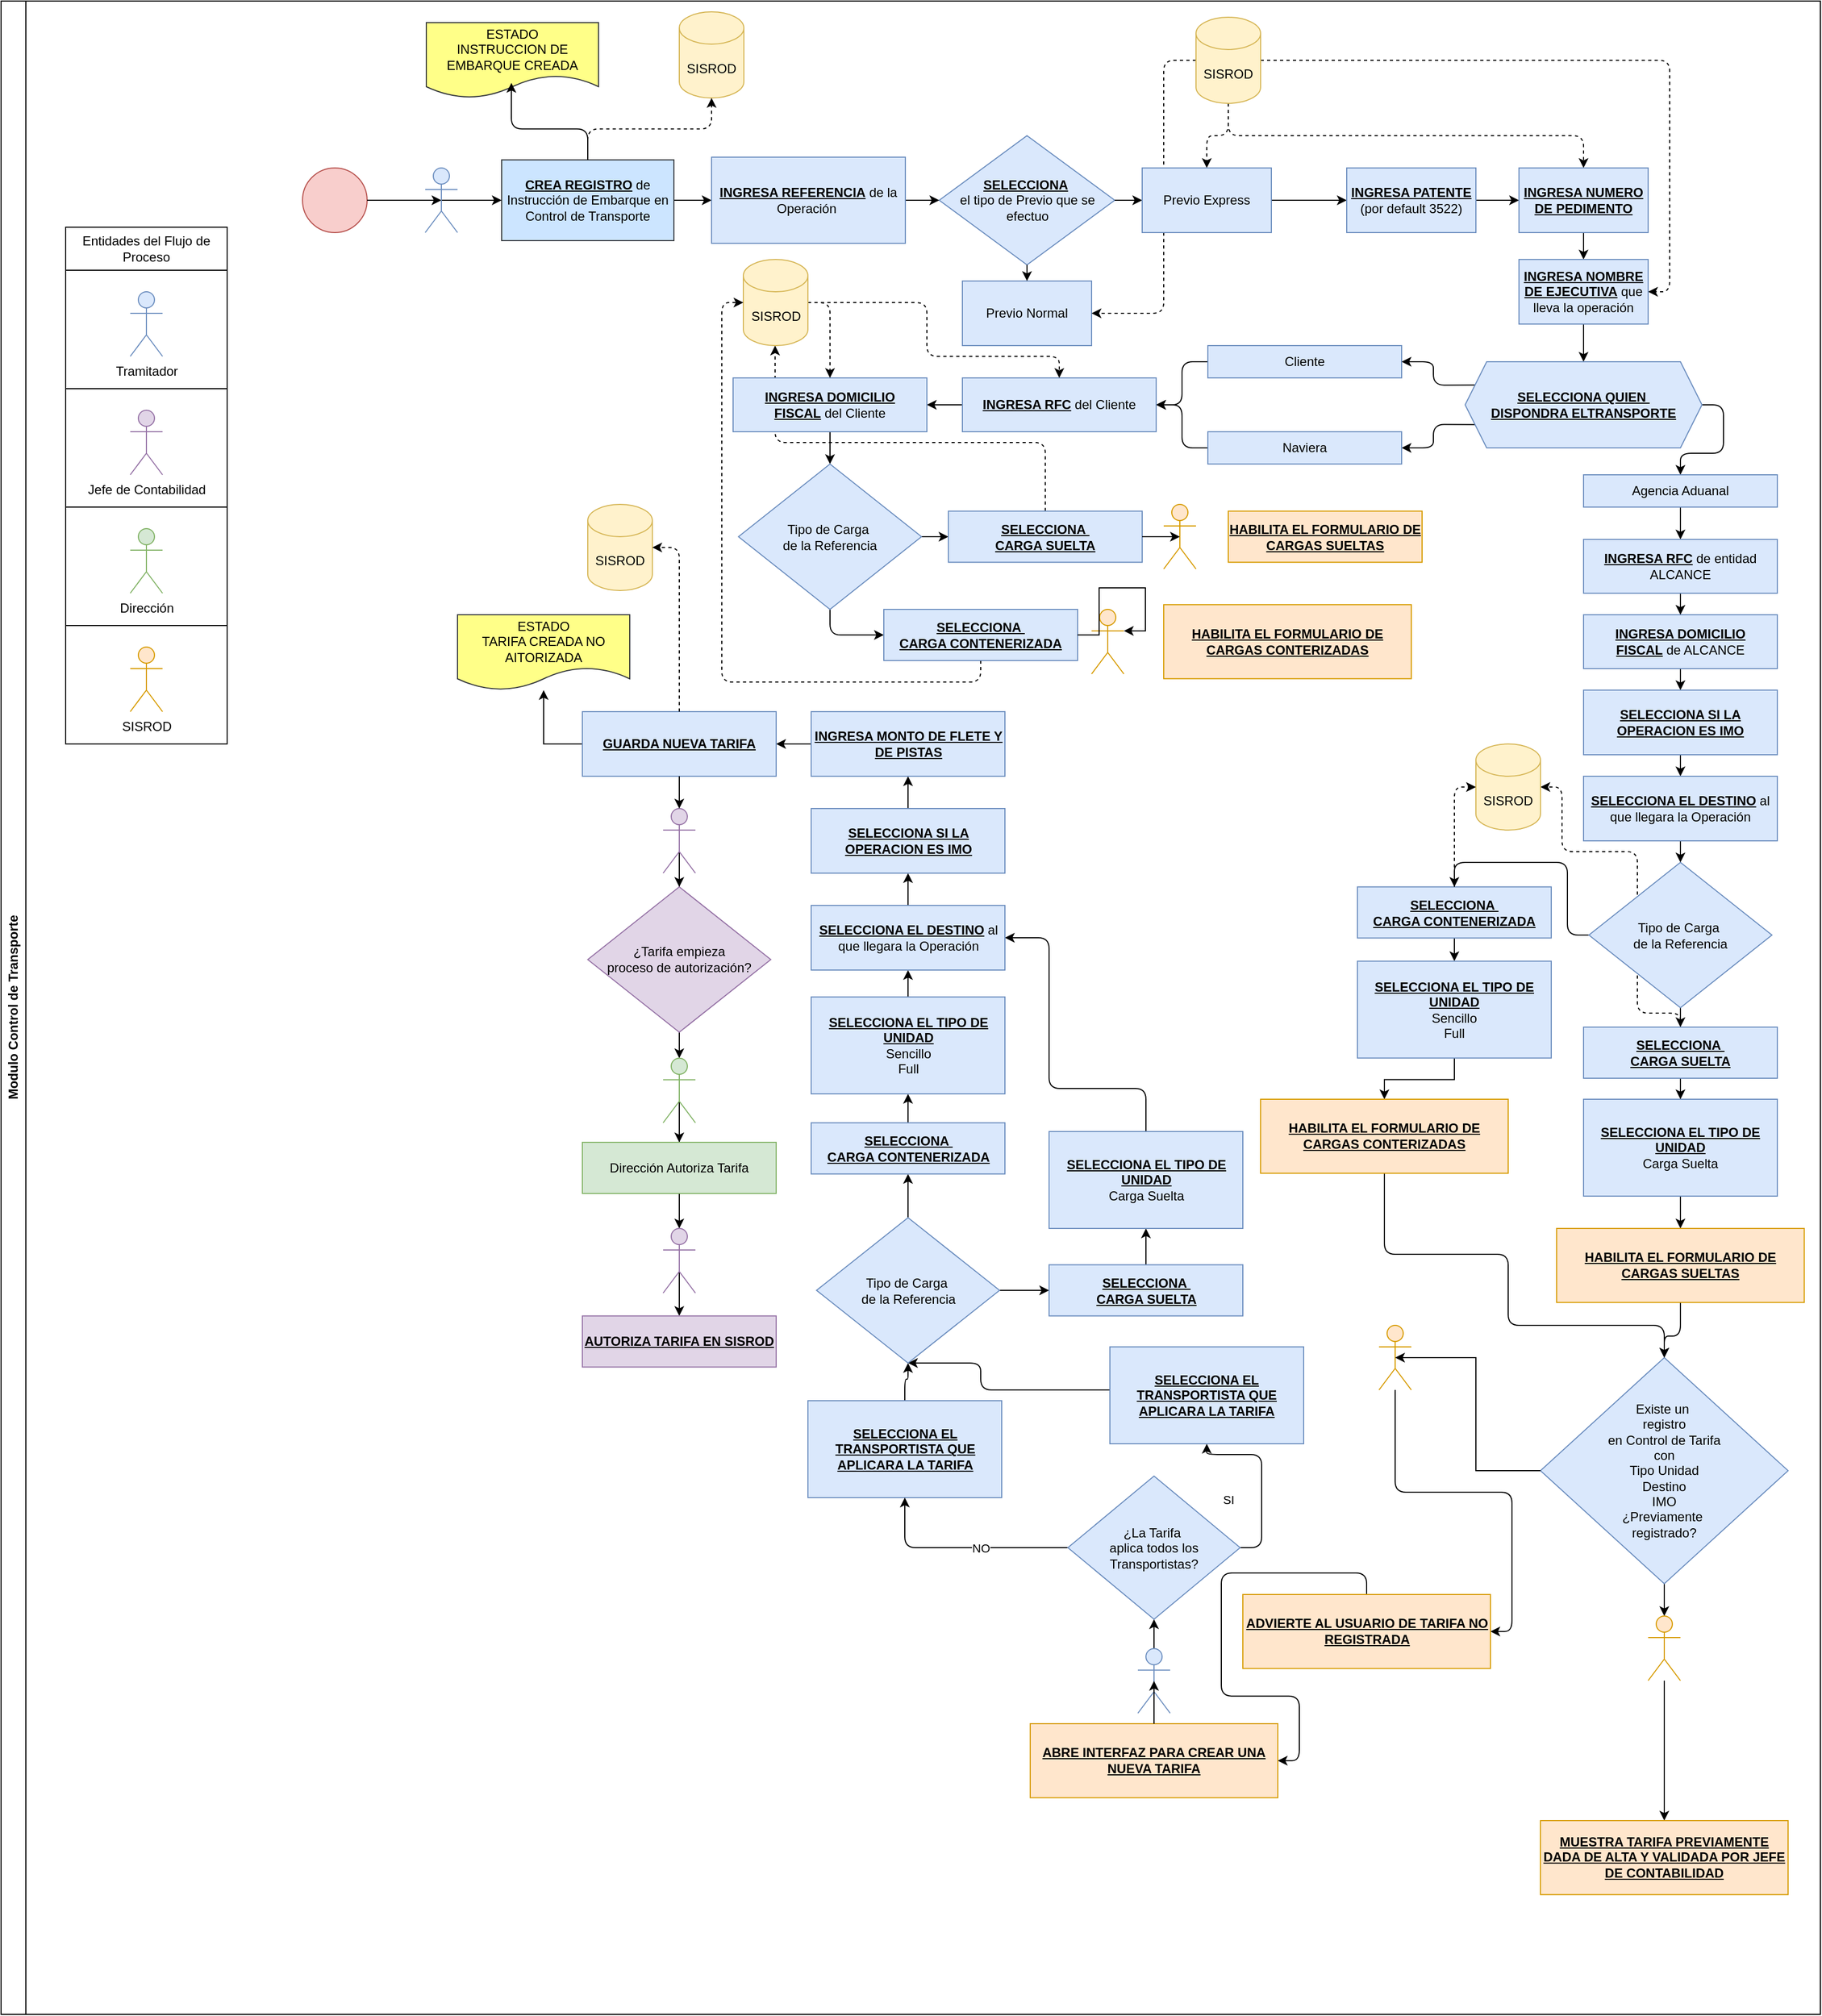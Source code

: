 <mxfile version="28.1.1">
  <diagram name="Página-1" id="HGQv8hsR2gkRIoIq1uWf">
    <mxGraphModel dx="413" dy="651" grid="1" gridSize="10" guides="1" tooltips="1" connect="1" arrows="1" fold="1" page="1" pageScale="1" pageWidth="827" pageHeight="1169" math="0" shadow="0">
      <root>
        <mxCell id="0" />
        <mxCell id="1" parent="0" />
        <mxCell id="XQCfGJK_gv0JmEeynuYQ-101" value="Modulo Control de Transporte" style="swimlane;horizontal=0;whiteSpace=wrap;html=1;" vertex="1" parent="1">
          <mxGeometry x="890" y="190" width="1690" height="1870" as="geometry">
            <mxRectangle x="10" y="50" width="40" height="190" as="alternateBounds" />
          </mxGeometry>
        </mxCell>
        <mxCell id="XQCfGJK_gv0JmEeynuYQ-239" style="edgeStyle=orthogonalEdgeStyle;rounded=1;orthogonalLoop=1;jettySize=auto;html=1;exitX=0.5;exitY=0;exitDx=0;exitDy=0;entryX=1;entryY=0.5;entryDx=0;entryDy=0;entryPerimeter=0;curved=0;dashed=1;" edge="1" parent="XQCfGJK_gv0JmEeynuYQ-101" source="XQCfGJK_gv0JmEeynuYQ-227" target="XQCfGJK_gv0JmEeynuYQ-208">
          <mxGeometry relative="1" as="geometry">
            <Array as="points">
              <mxPoint x="1560" y="940" />
              <mxPoint x="1520" y="940" />
              <mxPoint x="1520" y="790" />
              <mxPoint x="1450" y="790" />
              <mxPoint x="1450" y="730" />
            </Array>
          </mxGeometry>
        </mxCell>
        <mxCell id="XQCfGJK_gv0JmEeynuYQ-223" style="edgeStyle=orthogonalEdgeStyle;rounded=1;orthogonalLoop=1;jettySize=auto;html=1;exitX=0.5;exitY=0;exitDx=0;exitDy=0;curved=0;dashed=1;" edge="1" parent="XQCfGJK_gv0JmEeynuYQ-101" source="XQCfGJK_gv0JmEeynuYQ-217" target="XQCfGJK_gv0JmEeynuYQ-190">
          <mxGeometry relative="1" as="geometry">
            <Array as="points">
              <mxPoint x="970" y="410" />
              <mxPoint x="719" y="410" />
            </Array>
          </mxGeometry>
        </mxCell>
        <mxCell id="XQCfGJK_gv0JmEeynuYQ-102" value="" style="rounded=0;whiteSpace=wrap;html=1;" vertex="1" parent="XQCfGJK_gv0JmEeynuYQ-101">
          <mxGeometry x="60" y="470" width="150" height="110" as="geometry" />
        </mxCell>
        <mxCell id="XQCfGJK_gv0JmEeynuYQ-103" value="" style="rounded=0;whiteSpace=wrap;html=1;" vertex="1" parent="XQCfGJK_gv0JmEeynuYQ-101">
          <mxGeometry x="60" y="250" width="150" height="110" as="geometry" />
        </mxCell>
        <mxCell id="XQCfGJK_gv0JmEeynuYQ-104" value="Tramitador" style="shape=umlActor;verticalLabelPosition=bottom;verticalAlign=top;html=1;outlineConnect=0;fillColor=#dae8fc;strokeColor=#6c8ebf;" vertex="1" parent="XQCfGJK_gv0JmEeynuYQ-101">
          <mxGeometry x="120" y="270" width="30" height="60" as="geometry" />
        </mxCell>
        <mxCell id="XQCfGJK_gv0JmEeynuYQ-105" value="Entidades del Flujo de Proceso" style="rounded=0;whiteSpace=wrap;html=1;" vertex="1" parent="XQCfGJK_gv0JmEeynuYQ-101">
          <mxGeometry x="60" y="210" width="150" height="40" as="geometry" />
        </mxCell>
        <mxCell id="XQCfGJK_gv0JmEeynuYQ-145" style="edgeStyle=orthogonalEdgeStyle;rounded=1;orthogonalLoop=1;jettySize=auto;html=1;exitX=1;exitY=0.5;exitDx=0;exitDy=0;entryX=0;entryY=0.5;entryDx=0;entryDy=0;curved=0;" edge="1" parent="XQCfGJK_gv0JmEeynuYQ-101" source="XQCfGJK_gv0JmEeynuYQ-146" target="XQCfGJK_gv0JmEeynuYQ-161">
          <mxGeometry relative="1" as="geometry" />
        </mxCell>
        <mxCell id="XQCfGJK_gv0JmEeynuYQ-146" value="&lt;u&gt;&lt;b&gt;CREA REGISTRO&lt;/b&gt;&lt;/u&gt; de Instrucción de Embarque en Control de Transporte" style="rounded=0;whiteSpace=wrap;html=1;fillColor=#cce5ff;strokeColor=#36393d;" vertex="1" parent="XQCfGJK_gv0JmEeynuYQ-101">
          <mxGeometry x="465" y="147.5" width="160" height="75" as="geometry" />
        </mxCell>
        <mxCell id="XQCfGJK_gv0JmEeynuYQ-147" value="&lt;b style=&quot;text-decoration-line: underline;&quot;&gt;SELECCIONA&lt;/b&gt;&amp;nbsp;&lt;div&gt;el tipo de Previo que se efectuo&lt;/div&gt;" style="rhombus;whiteSpace=wrap;html=1;fillColor=#dae8fc;strokeColor=#6c8ebf;" vertex="1" parent="XQCfGJK_gv0JmEeynuYQ-101">
          <mxGeometry x="871.5" y="125" width="163" height="120" as="geometry" />
        </mxCell>
        <mxCell id="XQCfGJK_gv0JmEeynuYQ-148" style="edgeStyle=orthogonalEdgeStyle;rounded=0;orthogonalLoop=1;jettySize=auto;html=1;exitX=1;exitY=0.5;exitDx=0;exitDy=0;" edge="1" parent="XQCfGJK_gv0JmEeynuYQ-101" source="XQCfGJK_gv0JmEeynuYQ-172" target="XQCfGJK_gv0JmEeynuYQ-168">
          <mxGeometry relative="1" as="geometry" />
        </mxCell>
        <mxCell id="XQCfGJK_gv0JmEeynuYQ-149" style="edgeStyle=orthogonalEdgeStyle;rounded=1;orthogonalLoop=1;jettySize=auto;html=1;exitX=1;exitY=0.5;exitDx=0;exitDy=0;entryX=0;entryY=0.5;entryDx=0;entryDy=0;curved=0;" edge="1" parent="XQCfGJK_gv0JmEeynuYQ-101" source="XQCfGJK_gv0JmEeynuYQ-147" target="XQCfGJK_gv0JmEeynuYQ-172">
          <mxGeometry relative="1" as="geometry">
            <mxPoint x="914.5" y="82.5" as="targetPoint" />
          </mxGeometry>
        </mxCell>
        <mxCell id="XQCfGJK_gv0JmEeynuYQ-150" value="" style="rounded=0;whiteSpace=wrap;html=1;" vertex="1" parent="XQCfGJK_gv0JmEeynuYQ-101">
          <mxGeometry x="60" y="360" width="150" height="110" as="geometry" />
        </mxCell>
        <mxCell id="XQCfGJK_gv0JmEeynuYQ-151" value="Jefe de Contabilidad" style="shape=umlActor;verticalLabelPosition=bottom;verticalAlign=top;html=1;outlineConnect=0;fillColor=#e1d5e7;strokeColor=#9673a6;" vertex="1" parent="XQCfGJK_gv0JmEeynuYQ-101">
          <mxGeometry x="120" y="380" width="30" height="60" as="geometry" />
        </mxCell>
        <mxCell id="XQCfGJK_gv0JmEeynuYQ-152" value="Previo Normal" style="rounded=0;whiteSpace=wrap;html=1;fillColor=#dae8fc;strokeColor=#6c8ebf;" vertex="1" parent="XQCfGJK_gv0JmEeynuYQ-101">
          <mxGeometry x="893" y="260" width="120" height="60" as="geometry" />
        </mxCell>
        <mxCell id="XQCfGJK_gv0JmEeynuYQ-153" style="edgeStyle=orthogonalEdgeStyle;rounded=1;orthogonalLoop=1;jettySize=auto;html=1;exitX=0.5;exitY=1;exitDx=0;exitDy=0;entryX=0.5;entryY=0;entryDx=0;entryDy=0;curved=0;" edge="1" parent="XQCfGJK_gv0JmEeynuYQ-101" source="XQCfGJK_gv0JmEeynuYQ-147" target="XQCfGJK_gv0JmEeynuYQ-152">
          <mxGeometry relative="1" as="geometry">
            <mxPoint x="829.5" y="137.5" as="targetPoint" />
          </mxGeometry>
        </mxCell>
        <mxCell id="XQCfGJK_gv0JmEeynuYQ-154" value="SISROD" style="shape=cylinder3;whiteSpace=wrap;html=1;boundedLbl=1;backgroundOutline=1;size=15;fillColor=#fff2cc;strokeColor=#d6b656;" vertex="1" parent="XQCfGJK_gv0JmEeynuYQ-101">
          <mxGeometry x="630" y="10" width="60" height="80" as="geometry" />
        </mxCell>
        <mxCell id="XQCfGJK_gv0JmEeynuYQ-155" style="edgeStyle=orthogonalEdgeStyle;rounded=1;orthogonalLoop=1;jettySize=auto;html=1;exitX=0.5;exitY=0;exitDx=0;exitDy=0;entryX=0.5;entryY=1;entryDx=0;entryDy=0;entryPerimeter=0;dashed=1;curved=0;" edge="1" parent="XQCfGJK_gv0JmEeynuYQ-101" source="XQCfGJK_gv0JmEeynuYQ-146" target="XQCfGJK_gv0JmEeynuYQ-154">
          <mxGeometry relative="1" as="geometry" />
        </mxCell>
        <mxCell id="XQCfGJK_gv0JmEeynuYQ-156" value="ESTADO&lt;div&gt;INSTRUCCION DE EMBARQUE CREADA&lt;/div&gt;" style="shape=document;whiteSpace=wrap;html=1;boundedLbl=1;fillColor=#ffff88;strokeColor=#36393d;" vertex="1" parent="XQCfGJK_gv0JmEeynuYQ-101">
          <mxGeometry x="395" y="20" width="160" height="70" as="geometry" />
        </mxCell>
        <mxCell id="XQCfGJK_gv0JmEeynuYQ-157" style="edgeStyle=orthogonalEdgeStyle;rounded=1;orthogonalLoop=1;jettySize=auto;html=1;exitX=0.5;exitY=0;exitDx=0;exitDy=0;entryX=0.494;entryY=0.8;entryDx=0;entryDy=0;entryPerimeter=0;curved=0;" edge="1" parent="XQCfGJK_gv0JmEeynuYQ-101" source="XQCfGJK_gv0JmEeynuYQ-146" target="XQCfGJK_gv0JmEeynuYQ-156">
          <mxGeometry relative="1" as="geometry" />
        </mxCell>
        <mxCell id="XQCfGJK_gv0JmEeynuYQ-158" value="Dirección" style="shape=umlActor;verticalLabelPosition=bottom;verticalAlign=top;html=1;outlineConnect=0;fillColor=#d5e8d4;strokeColor=#82b366;" vertex="1" parent="XQCfGJK_gv0JmEeynuYQ-101">
          <mxGeometry x="120" y="490" width="30" height="60" as="geometry" />
        </mxCell>
        <mxCell id="XQCfGJK_gv0JmEeynuYQ-181" style="edgeStyle=orthogonalEdgeStyle;rounded=1;orthogonalLoop=1;jettySize=auto;html=1;exitX=0;exitY=0.5;exitDx=0;exitDy=0;entryX=1;entryY=0.5;entryDx=0;entryDy=0;curved=0;" edge="1" parent="XQCfGJK_gv0JmEeynuYQ-101" source="XQCfGJK_gv0JmEeynuYQ-159" target="XQCfGJK_gv0JmEeynuYQ-180">
          <mxGeometry relative="1" as="geometry" />
        </mxCell>
        <mxCell id="XQCfGJK_gv0JmEeynuYQ-159" value="Cliente" style="rounded=0;whiteSpace=wrap;html=1;fillColor=#dae8fc;strokeColor=#6c8ebf;" vertex="1" parent="XQCfGJK_gv0JmEeynuYQ-101">
          <mxGeometry x="1121" y="320" width="180" height="30" as="geometry" />
        </mxCell>
        <mxCell id="XQCfGJK_gv0JmEeynuYQ-160" style="edgeStyle=orthogonalEdgeStyle;rounded=0;orthogonalLoop=1;jettySize=auto;html=1;exitX=1;exitY=0.5;exitDx=0;exitDy=0;entryX=0;entryY=0.5;entryDx=0;entryDy=0;" edge="1" parent="XQCfGJK_gv0JmEeynuYQ-101" source="XQCfGJK_gv0JmEeynuYQ-161" target="XQCfGJK_gv0JmEeynuYQ-147">
          <mxGeometry relative="1" as="geometry" />
        </mxCell>
        <mxCell id="XQCfGJK_gv0JmEeynuYQ-161" value="&lt;b style=&quot;text-decoration-line: underline;&quot;&gt;INGRESA REFERENCIA&lt;/b&gt;&amp;nbsp;de la Operación&amp;nbsp;" style="rounded=0;whiteSpace=wrap;html=1;fillColor=#dae8fc;strokeColor=#6c8ebf;" vertex="1" parent="XQCfGJK_gv0JmEeynuYQ-101">
          <mxGeometry x="660" y="145" width="180" height="80" as="geometry" />
        </mxCell>
        <mxCell id="XQCfGJK_gv0JmEeynuYQ-162" style="edgeStyle=orthogonalEdgeStyle;rounded=1;orthogonalLoop=1;jettySize=auto;html=1;exitX=0.5;exitY=1;exitDx=0;exitDy=0;exitPerimeter=0;entryX=0.5;entryY=0;entryDx=0;entryDy=0;dashed=1;curved=0;" edge="1" parent="XQCfGJK_gv0JmEeynuYQ-101" source="XQCfGJK_gv0JmEeynuYQ-166" target="XQCfGJK_gv0JmEeynuYQ-172">
          <mxGeometry relative="1" as="geometry" />
        </mxCell>
        <mxCell id="XQCfGJK_gv0JmEeynuYQ-163" style="edgeStyle=orthogonalEdgeStyle;rounded=1;orthogonalLoop=1;jettySize=auto;html=1;exitX=0;exitY=0.5;exitDx=0;exitDy=0;exitPerimeter=0;entryX=1;entryY=0.5;entryDx=0;entryDy=0;dashed=1;curved=0;" edge="1" parent="XQCfGJK_gv0JmEeynuYQ-101" source="XQCfGJK_gv0JmEeynuYQ-166" target="XQCfGJK_gv0JmEeynuYQ-152">
          <mxGeometry relative="1" as="geometry">
            <Array as="points">
              <mxPoint x="1080" y="55" />
              <mxPoint x="1080" y="290" />
            </Array>
          </mxGeometry>
        </mxCell>
        <mxCell id="XQCfGJK_gv0JmEeynuYQ-164" style="edgeStyle=orthogonalEdgeStyle;rounded=1;orthogonalLoop=1;jettySize=auto;html=1;exitX=0.5;exitY=1;exitDx=0;exitDy=0;exitPerimeter=0;curved=0;dashed=1;" edge="1" parent="XQCfGJK_gv0JmEeynuYQ-101" source="XQCfGJK_gv0JmEeynuYQ-166" target="XQCfGJK_gv0JmEeynuYQ-170">
          <mxGeometry relative="1" as="geometry" />
        </mxCell>
        <mxCell id="XQCfGJK_gv0JmEeynuYQ-165" style="edgeStyle=orthogonalEdgeStyle;rounded=1;orthogonalLoop=1;jettySize=auto;html=1;exitX=1;exitY=0.5;exitDx=0;exitDy=0;exitPerimeter=0;entryX=1;entryY=0.5;entryDx=0;entryDy=0;curved=0;dashed=1;" edge="1" parent="XQCfGJK_gv0JmEeynuYQ-101" source="XQCfGJK_gv0JmEeynuYQ-166" target="XQCfGJK_gv0JmEeynuYQ-171">
          <mxGeometry relative="1" as="geometry" />
        </mxCell>
        <mxCell id="XQCfGJK_gv0JmEeynuYQ-166" value="SISROD" style="shape=cylinder3;whiteSpace=wrap;html=1;boundedLbl=1;backgroundOutline=1;size=15;fillColor=#fff2cc;strokeColor=#d6b656;" vertex="1" parent="XQCfGJK_gv0JmEeynuYQ-101">
          <mxGeometry x="1110" y="15" width="60" height="80" as="geometry" />
        </mxCell>
        <mxCell id="XQCfGJK_gv0JmEeynuYQ-167" style="edgeStyle=orthogonalEdgeStyle;rounded=0;orthogonalLoop=1;jettySize=auto;html=1;exitX=1;exitY=0.5;exitDx=0;exitDy=0;entryX=0;entryY=0.5;entryDx=0;entryDy=0;" edge="1" parent="XQCfGJK_gv0JmEeynuYQ-101" source="XQCfGJK_gv0JmEeynuYQ-168" target="XQCfGJK_gv0JmEeynuYQ-170">
          <mxGeometry relative="1" as="geometry">
            <mxPoint x="1430" y="185.333" as="targetPoint" />
          </mxGeometry>
        </mxCell>
        <mxCell id="XQCfGJK_gv0JmEeynuYQ-168" value="&lt;b&gt;&lt;u&gt;INGRESA PATENTE&lt;/u&gt;&lt;/b&gt;&lt;br&gt;(por default 3522)" style="rounded=0;whiteSpace=wrap;html=1;fillColor=#dae8fc;strokeColor=#6c8ebf;" vertex="1" parent="XQCfGJK_gv0JmEeynuYQ-101">
          <mxGeometry x="1250" y="155" width="120" height="60" as="geometry" />
        </mxCell>
        <mxCell id="XQCfGJK_gv0JmEeynuYQ-169" style="edgeStyle=orthogonalEdgeStyle;rounded=0;orthogonalLoop=1;jettySize=auto;html=1;exitX=0.5;exitY=1;exitDx=0;exitDy=0;entryX=0.5;entryY=0;entryDx=0;entryDy=0;" edge="1" parent="XQCfGJK_gv0JmEeynuYQ-101" source="XQCfGJK_gv0JmEeynuYQ-170" target="XQCfGJK_gv0JmEeynuYQ-171">
          <mxGeometry relative="1" as="geometry" />
        </mxCell>
        <mxCell id="XQCfGJK_gv0JmEeynuYQ-170" value="&lt;u&gt;&lt;b&gt;INGRESA NUMERO DE PEDIMENTO&lt;/b&gt;&lt;/u&gt;" style="rounded=0;whiteSpace=wrap;html=1;fillColor=#dae8fc;strokeColor=#6c8ebf;" vertex="1" parent="XQCfGJK_gv0JmEeynuYQ-101">
          <mxGeometry x="1410" y="155" width="120" height="60" as="geometry" />
        </mxCell>
        <mxCell id="XQCfGJK_gv0JmEeynuYQ-193" style="edgeStyle=orthogonalEdgeStyle;rounded=0;orthogonalLoop=1;jettySize=auto;html=1;exitX=0.5;exitY=1;exitDx=0;exitDy=0;" edge="1" parent="XQCfGJK_gv0JmEeynuYQ-101" source="XQCfGJK_gv0JmEeynuYQ-171" target="XQCfGJK_gv0JmEeynuYQ-173">
          <mxGeometry relative="1" as="geometry" />
        </mxCell>
        <mxCell id="XQCfGJK_gv0JmEeynuYQ-171" value="&lt;u&gt;&lt;b&gt;INGRESA NOMBRE DE EJECUTIVA&lt;/b&gt;&lt;/u&gt;&amp;nbsp;que lleva la operación" style="rounded=0;whiteSpace=wrap;html=1;fillColor=#dae8fc;strokeColor=#6c8ebf;" vertex="1" parent="XQCfGJK_gv0JmEeynuYQ-101">
          <mxGeometry x="1410" y="240" width="120" height="60" as="geometry" />
        </mxCell>
        <mxCell id="XQCfGJK_gv0JmEeynuYQ-172" value="Previo Express" style="rounded=0;whiteSpace=wrap;html=1;fillColor=#dae8fc;strokeColor=#6c8ebf;" vertex="1" parent="XQCfGJK_gv0JmEeynuYQ-101">
          <mxGeometry x="1060" y="155" width="120" height="60" as="geometry" />
        </mxCell>
        <mxCell id="XQCfGJK_gv0JmEeynuYQ-176" style="edgeStyle=orthogonalEdgeStyle;rounded=1;orthogonalLoop=1;jettySize=auto;html=1;exitX=0;exitY=0.25;exitDx=0;exitDy=0;curved=0;" edge="1" parent="XQCfGJK_gv0JmEeynuYQ-101" source="XQCfGJK_gv0JmEeynuYQ-173" target="XQCfGJK_gv0JmEeynuYQ-159">
          <mxGeometry relative="1" as="geometry" />
        </mxCell>
        <mxCell id="XQCfGJK_gv0JmEeynuYQ-177" style="edgeStyle=orthogonalEdgeStyle;rounded=1;orthogonalLoop=1;jettySize=auto;html=1;exitX=0;exitY=0.75;exitDx=0;exitDy=0;entryX=1;entryY=0.5;entryDx=0;entryDy=0;curved=0;" edge="1" parent="XQCfGJK_gv0JmEeynuYQ-101" source="XQCfGJK_gv0JmEeynuYQ-173" target="XQCfGJK_gv0JmEeynuYQ-174">
          <mxGeometry relative="1" as="geometry" />
        </mxCell>
        <mxCell id="XQCfGJK_gv0JmEeynuYQ-178" style="edgeStyle=orthogonalEdgeStyle;rounded=1;orthogonalLoop=1;jettySize=auto;html=1;exitX=1;exitY=0.5;exitDx=0;exitDy=0;entryX=0.5;entryY=0;entryDx=0;entryDy=0;curved=0;" edge="1" parent="XQCfGJK_gv0JmEeynuYQ-101" source="XQCfGJK_gv0JmEeynuYQ-173" target="XQCfGJK_gv0JmEeynuYQ-175">
          <mxGeometry relative="1" as="geometry">
            <Array as="points">
              <mxPoint x="1600" y="375" />
              <mxPoint x="1600" y="420" />
              <mxPoint x="1560" y="420" />
            </Array>
          </mxGeometry>
        </mxCell>
        <mxCell id="XQCfGJK_gv0JmEeynuYQ-173" value="&lt;u&gt;&lt;b&gt;SELECCIONA QUIEN&amp;nbsp;&lt;/b&gt;&lt;/u&gt;&lt;div&gt;&lt;u&gt;&lt;b&gt;DISPONDRA ELTRANSPORTE&lt;/b&gt;&lt;/u&gt;&lt;/div&gt;" style="shape=hexagon;perimeter=hexagonPerimeter2;whiteSpace=wrap;html=1;fixedSize=1;rounded=0;strokeColor=#6c8ebf;align=center;verticalAlign=middle;fontFamily=Helvetica;fontSize=12;fontColor=default;fillColor=#dae8fc;" vertex="1" parent="XQCfGJK_gv0JmEeynuYQ-101">
          <mxGeometry x="1360" y="335" width="220" height="80" as="geometry" />
        </mxCell>
        <mxCell id="XQCfGJK_gv0JmEeynuYQ-182" style="edgeStyle=orthogonalEdgeStyle;rounded=1;orthogonalLoop=1;jettySize=auto;html=1;entryX=1;entryY=0.5;entryDx=0;entryDy=0;curved=0;exitX=0;exitY=0.5;exitDx=0;exitDy=0;" edge="1" parent="XQCfGJK_gv0JmEeynuYQ-101" source="XQCfGJK_gv0JmEeynuYQ-174" target="XQCfGJK_gv0JmEeynuYQ-180">
          <mxGeometry relative="1" as="geometry">
            <mxPoint x="1120" y="410" as="sourcePoint" />
          </mxGeometry>
        </mxCell>
        <mxCell id="XQCfGJK_gv0JmEeynuYQ-174" value="Naviera" style="rounded=0;whiteSpace=wrap;html=1;fillColor=#dae8fc;strokeColor=#6c8ebf;" vertex="1" parent="XQCfGJK_gv0JmEeynuYQ-101">
          <mxGeometry x="1121" y="400" width="180" height="30" as="geometry" />
        </mxCell>
        <mxCell id="XQCfGJK_gv0JmEeynuYQ-197" style="edgeStyle=orthogonalEdgeStyle;rounded=0;orthogonalLoop=1;jettySize=auto;html=1;exitX=0.5;exitY=1;exitDx=0;exitDy=0;entryX=0.5;entryY=0;entryDx=0;entryDy=0;" edge="1" parent="XQCfGJK_gv0JmEeynuYQ-101" source="XQCfGJK_gv0JmEeynuYQ-175" target="XQCfGJK_gv0JmEeynuYQ-196">
          <mxGeometry relative="1" as="geometry" />
        </mxCell>
        <mxCell id="XQCfGJK_gv0JmEeynuYQ-175" value="Agencia Aduanal" style="rounded=0;whiteSpace=wrap;html=1;fillColor=#dae8fc;strokeColor=#6c8ebf;" vertex="1" parent="XQCfGJK_gv0JmEeynuYQ-101">
          <mxGeometry x="1470" y="440" width="180" height="30" as="geometry" />
        </mxCell>
        <mxCell id="XQCfGJK_gv0JmEeynuYQ-189" style="edgeStyle=orthogonalEdgeStyle;rounded=0;orthogonalLoop=1;jettySize=auto;html=1;exitX=0;exitY=0.5;exitDx=0;exitDy=0;entryX=1;entryY=0.5;entryDx=0;entryDy=0;" edge="1" parent="XQCfGJK_gv0JmEeynuYQ-101" source="XQCfGJK_gv0JmEeynuYQ-180" target="XQCfGJK_gv0JmEeynuYQ-188">
          <mxGeometry relative="1" as="geometry" />
        </mxCell>
        <mxCell id="XQCfGJK_gv0JmEeynuYQ-180" value="&lt;u&gt;&lt;b&gt;INGRESA RFC&lt;/b&gt;&lt;/u&gt; del Cliente" style="rounded=0;whiteSpace=wrap;html=1;fillColor=#dae8fc;strokeColor=#6c8ebf;" vertex="1" parent="XQCfGJK_gv0JmEeynuYQ-101">
          <mxGeometry x="893" y="350" width="180" height="50" as="geometry" />
        </mxCell>
        <mxCell id="XQCfGJK_gv0JmEeynuYQ-183" value="" style="ellipse;whiteSpace=wrap;html=1;aspect=fixed;fillColor=#f8cecc;strokeColor=#b85450;" vertex="1" parent="XQCfGJK_gv0JmEeynuYQ-101">
          <mxGeometry x="280" y="155" width="60" height="60" as="geometry" />
        </mxCell>
        <mxCell id="XQCfGJK_gv0JmEeynuYQ-187" style="edgeStyle=orthogonalEdgeStyle;rounded=0;orthogonalLoop=1;jettySize=auto;html=1;exitX=0.5;exitY=0.5;exitDx=0;exitDy=0;exitPerimeter=0;entryX=0;entryY=0.5;entryDx=0;entryDy=0;" edge="1" parent="XQCfGJK_gv0JmEeynuYQ-101" source="XQCfGJK_gv0JmEeynuYQ-185" target="XQCfGJK_gv0JmEeynuYQ-146">
          <mxGeometry relative="1" as="geometry" />
        </mxCell>
        <mxCell id="XQCfGJK_gv0JmEeynuYQ-185" value="" style="shape=umlActor;verticalLabelPosition=bottom;verticalAlign=top;html=1;outlineConnect=0;fillColor=#dae8fc;strokeColor=#6c8ebf;" vertex="1" parent="XQCfGJK_gv0JmEeynuYQ-101">
          <mxGeometry x="394" y="155" width="30" height="60" as="geometry" />
        </mxCell>
        <mxCell id="XQCfGJK_gv0JmEeynuYQ-186" style="edgeStyle=orthogonalEdgeStyle;rounded=0;orthogonalLoop=1;jettySize=auto;html=1;exitX=1;exitY=0.5;exitDx=0;exitDy=0;entryX=0.5;entryY=0.5;entryDx=0;entryDy=0;entryPerimeter=0;" edge="1" parent="XQCfGJK_gv0JmEeynuYQ-101" source="XQCfGJK_gv0JmEeynuYQ-183" target="XQCfGJK_gv0JmEeynuYQ-185">
          <mxGeometry relative="1" as="geometry" />
        </mxCell>
        <mxCell id="XQCfGJK_gv0JmEeynuYQ-215" style="edgeStyle=orthogonalEdgeStyle;rounded=0;orthogonalLoop=1;jettySize=auto;html=1;exitX=0.5;exitY=1;exitDx=0;exitDy=0;entryX=0.5;entryY=0;entryDx=0;entryDy=0;" edge="1" parent="XQCfGJK_gv0JmEeynuYQ-101" source="XQCfGJK_gv0JmEeynuYQ-188" target="XQCfGJK_gv0JmEeynuYQ-214">
          <mxGeometry relative="1" as="geometry" />
        </mxCell>
        <mxCell id="XQCfGJK_gv0JmEeynuYQ-188" value="&lt;u&gt;&lt;b&gt;INGRESA DOMICILIO FISCAL&lt;/b&gt;&lt;/u&gt;&amp;nbsp;del Cliente" style="rounded=0;whiteSpace=wrap;html=1;fillColor=#dae8fc;strokeColor=#6c8ebf;" vertex="1" parent="XQCfGJK_gv0JmEeynuYQ-101">
          <mxGeometry x="680" y="350" width="180" height="50" as="geometry" />
        </mxCell>
        <mxCell id="XQCfGJK_gv0JmEeynuYQ-191" style="edgeStyle=orthogonalEdgeStyle;rounded=1;orthogonalLoop=1;jettySize=auto;html=1;exitX=1;exitY=0.5;exitDx=0;exitDy=0;exitPerimeter=0;curved=0;dashed=1;" edge="1" parent="XQCfGJK_gv0JmEeynuYQ-101" source="XQCfGJK_gv0JmEeynuYQ-190" target="XQCfGJK_gv0JmEeynuYQ-188">
          <mxGeometry relative="1" as="geometry" />
        </mxCell>
        <mxCell id="XQCfGJK_gv0JmEeynuYQ-192" style="edgeStyle=orthogonalEdgeStyle;rounded=1;orthogonalLoop=1;jettySize=auto;html=1;exitX=1;exitY=0.5;exitDx=0;exitDy=0;exitPerimeter=0;entryX=0.5;entryY=0;entryDx=0;entryDy=0;curved=0;dashed=1;" edge="1" parent="XQCfGJK_gv0JmEeynuYQ-101" source="XQCfGJK_gv0JmEeynuYQ-190" target="XQCfGJK_gv0JmEeynuYQ-180">
          <mxGeometry relative="1" as="geometry">
            <Array as="points">
              <mxPoint x="860" y="280" />
              <mxPoint x="860" y="330" />
              <mxPoint x="983" y="330" />
            </Array>
          </mxGeometry>
        </mxCell>
        <mxCell id="XQCfGJK_gv0JmEeynuYQ-190" value="SISROD" style="shape=cylinder3;whiteSpace=wrap;html=1;boundedLbl=1;backgroundOutline=1;size=15;fillColor=#fff2cc;strokeColor=#d6b656;" vertex="1" parent="XQCfGJK_gv0JmEeynuYQ-101">
          <mxGeometry x="689.5" y="240" width="60" height="80" as="geometry" />
        </mxCell>
        <mxCell id="XQCfGJK_gv0JmEeynuYQ-194" value="" style="rounded=0;whiteSpace=wrap;html=1;" vertex="1" parent="XQCfGJK_gv0JmEeynuYQ-101">
          <mxGeometry x="60" y="580" width="150" height="110" as="geometry" />
        </mxCell>
        <mxCell id="XQCfGJK_gv0JmEeynuYQ-195" value="SISROD" style="shape=umlActor;verticalLabelPosition=bottom;verticalAlign=top;html=1;outlineConnect=0;fillColor=#ffe6cc;strokeColor=#d79b00;" vertex="1" parent="XQCfGJK_gv0JmEeynuYQ-101">
          <mxGeometry x="120" y="600" width="30" height="60" as="geometry" />
        </mxCell>
        <mxCell id="XQCfGJK_gv0JmEeynuYQ-199" style="edgeStyle=orthogonalEdgeStyle;rounded=0;orthogonalLoop=1;jettySize=auto;html=1;exitX=0.5;exitY=1;exitDx=0;exitDy=0;" edge="1" parent="XQCfGJK_gv0JmEeynuYQ-101" source="XQCfGJK_gv0JmEeynuYQ-196" target="XQCfGJK_gv0JmEeynuYQ-198">
          <mxGeometry relative="1" as="geometry" />
        </mxCell>
        <mxCell id="XQCfGJK_gv0JmEeynuYQ-196" value="&lt;u&gt;&lt;b&gt;INGRESA RFC&lt;/b&gt;&lt;/u&gt; de entidad ALCANCE" style="rounded=0;whiteSpace=wrap;html=1;fillColor=#dae8fc;strokeColor=#6c8ebf;" vertex="1" parent="XQCfGJK_gv0JmEeynuYQ-101">
          <mxGeometry x="1470" y="500" width="180" height="50" as="geometry" />
        </mxCell>
        <mxCell id="XQCfGJK_gv0JmEeynuYQ-234" style="edgeStyle=orthogonalEdgeStyle;rounded=0;orthogonalLoop=1;jettySize=auto;html=1;exitX=0.5;exitY=1;exitDx=0;exitDy=0;entryX=0.5;entryY=0;entryDx=0;entryDy=0;" edge="1" parent="XQCfGJK_gv0JmEeynuYQ-101" source="XQCfGJK_gv0JmEeynuYQ-198" target="XQCfGJK_gv0JmEeynuYQ-202">
          <mxGeometry relative="1" as="geometry" />
        </mxCell>
        <mxCell id="XQCfGJK_gv0JmEeynuYQ-198" value="&lt;u&gt;&lt;b&gt;INGRESA DOMICILIO FISCAL&lt;/b&gt;&lt;/u&gt;&amp;nbsp;de ALCANCE" style="rounded=0;whiteSpace=wrap;html=1;fillColor=#dae8fc;strokeColor=#6c8ebf;" vertex="1" parent="XQCfGJK_gv0JmEeynuYQ-101">
          <mxGeometry x="1470" y="570" width="180" height="50" as="geometry" />
        </mxCell>
        <mxCell id="XQCfGJK_gv0JmEeynuYQ-297" style="edgeStyle=orthogonalEdgeStyle;rounded=0;orthogonalLoop=1;jettySize=auto;html=1;exitX=0.5;exitY=1;exitDx=0;exitDy=0;entryX=0.5;entryY=0;entryDx=0;entryDy=0;" edge="1" parent="XQCfGJK_gv0JmEeynuYQ-101" source="XQCfGJK_gv0JmEeynuYQ-200" target="XQCfGJK_gv0JmEeynuYQ-296">
          <mxGeometry relative="1" as="geometry" />
        </mxCell>
        <mxCell id="XQCfGJK_gv0JmEeynuYQ-200" value="&lt;u&gt;&lt;b&gt;SELECCIONA EL TIPO DE UNIDAD&lt;/b&gt;&lt;/u&gt;&lt;div&gt;&lt;span style=&quot;background-color: transparent; color: light-dark(rgb(0, 0, 0), rgb(255, 255, 255));&quot;&gt;Carga Suelta&lt;/span&gt;&lt;/div&gt;" style="rounded=0;whiteSpace=wrap;html=1;fillColor=#dae8fc;strokeColor=#6c8ebf;align=center;" vertex="1" parent="XQCfGJK_gv0JmEeynuYQ-101">
          <mxGeometry x="1470" y="1020" width="180" height="90" as="geometry" />
        </mxCell>
        <mxCell id="XQCfGJK_gv0JmEeynuYQ-236" style="edgeStyle=orthogonalEdgeStyle;rounded=0;orthogonalLoop=1;jettySize=auto;html=1;exitX=0.5;exitY=1;exitDx=0;exitDy=0;entryX=0.5;entryY=0;entryDx=0;entryDy=0;" edge="1" parent="XQCfGJK_gv0JmEeynuYQ-101" source="XQCfGJK_gv0JmEeynuYQ-202" target="XQCfGJK_gv0JmEeynuYQ-235">
          <mxGeometry relative="1" as="geometry" />
        </mxCell>
        <mxCell id="XQCfGJK_gv0JmEeynuYQ-202" value="&lt;u&gt;&lt;b&gt;SELECCIONA SI LA OPERACION ES IMO&lt;/b&gt;&lt;/u&gt;" style="rounded=0;whiteSpace=wrap;html=1;fillColor=#dae8fc;strokeColor=#6c8ebf;" vertex="1" parent="XQCfGJK_gv0JmEeynuYQ-101">
          <mxGeometry x="1470" y="640" width="180" height="60" as="geometry" />
        </mxCell>
        <mxCell id="XQCfGJK_gv0JmEeynuYQ-298" style="edgeStyle=orthogonalEdgeStyle;rounded=0;orthogonalLoop=1;jettySize=auto;html=1;exitX=0.5;exitY=1;exitDx=0;exitDy=0;entryX=0.5;entryY=0;entryDx=0;entryDy=0;entryPerimeter=0;" edge="1" parent="XQCfGJK_gv0JmEeynuYQ-101" source="XQCfGJK_gv0JmEeynuYQ-206" target="XQCfGJK_gv0JmEeynuYQ-246">
          <mxGeometry relative="1" as="geometry">
            <mxPoint x="1545.474" y="1480" as="targetPoint" />
          </mxGeometry>
        </mxCell>
        <mxCell id="XQCfGJK_gv0JmEeynuYQ-206" value="Existe un&amp;nbsp;&lt;div&gt;registro&lt;div&gt;en Control de Tarifa&lt;/div&gt;&lt;div&gt;con&lt;br&gt;Tipo Unidad&lt;br&gt;Destino&lt;br&gt;IMO&lt;/div&gt;&lt;/div&gt;&lt;div&gt;¿Previamente&amp;nbsp;&lt;/div&gt;&lt;div&gt;registrado?&lt;/div&gt;" style="rhombus;whiteSpace=wrap;html=1;rounded=0;strokeColor=#6c8ebf;align=center;verticalAlign=middle;fontFamily=Helvetica;fontSize=12;fontColor=default;fillColor=#dae8fc;" vertex="1" parent="XQCfGJK_gv0JmEeynuYQ-101">
          <mxGeometry x="1430" y="1260" width="230" height="210" as="geometry" />
        </mxCell>
        <mxCell id="XQCfGJK_gv0JmEeynuYQ-208" value="SISROD" style="shape=cylinder3;whiteSpace=wrap;html=1;boundedLbl=1;backgroundOutline=1;size=15;fillColor=#fff2cc;strokeColor=#d6b656;" vertex="1" parent="XQCfGJK_gv0JmEeynuYQ-101">
          <mxGeometry x="1370" y="690" width="60" height="80" as="geometry" />
        </mxCell>
        <mxCell id="XQCfGJK_gv0JmEeynuYQ-218" style="edgeStyle=orthogonalEdgeStyle;rounded=1;orthogonalLoop=1;jettySize=auto;html=1;exitX=1;exitY=0.5;exitDx=0;exitDy=0;entryX=0;entryY=0.5;entryDx=0;entryDy=0;curved=0;" edge="1" parent="XQCfGJK_gv0JmEeynuYQ-101" source="XQCfGJK_gv0JmEeynuYQ-214" target="XQCfGJK_gv0JmEeynuYQ-217">
          <mxGeometry relative="1" as="geometry" />
        </mxCell>
        <mxCell id="XQCfGJK_gv0JmEeynuYQ-222" style="edgeStyle=orthogonalEdgeStyle;rounded=1;orthogonalLoop=1;jettySize=auto;html=1;exitX=0.5;exitY=1;exitDx=0;exitDy=0;entryX=0;entryY=0.5;entryDx=0;entryDy=0;curved=0;" edge="1" parent="XQCfGJK_gv0JmEeynuYQ-101" source="XQCfGJK_gv0JmEeynuYQ-214" target="XQCfGJK_gv0JmEeynuYQ-219">
          <mxGeometry relative="1" as="geometry" />
        </mxCell>
        <mxCell id="XQCfGJK_gv0JmEeynuYQ-214" value="Tipo de Carga&amp;nbsp;&lt;div&gt;de la Referencia&lt;/div&gt;" style="rhombus;whiteSpace=wrap;html=1;rounded=0;strokeColor=#6c8ebf;align=center;verticalAlign=middle;fontFamily=Helvetica;fontSize=12;fontColor=default;fillColor=#dae8fc;" vertex="1" parent="XQCfGJK_gv0JmEeynuYQ-101">
          <mxGeometry x="685" y="430" width="170" height="135" as="geometry" />
        </mxCell>
        <mxCell id="XQCfGJK_gv0JmEeynuYQ-216" style="edgeStyle=orthogonalEdgeStyle;rounded=1;orthogonalLoop=1;jettySize=auto;html=1;exitX=0.5;exitY=1;exitDx=0;exitDy=0;entryX=0;entryY=0.5;entryDx=0;entryDy=0;entryPerimeter=0;curved=0;dashed=1;" edge="1" parent="XQCfGJK_gv0JmEeynuYQ-101" source="XQCfGJK_gv0JmEeynuYQ-219" target="XQCfGJK_gv0JmEeynuYQ-190">
          <mxGeometry relative="1" as="geometry" />
        </mxCell>
        <mxCell id="XQCfGJK_gv0JmEeynuYQ-217" value="&lt;u&gt;&lt;b&gt;SELECCIONA&amp;nbsp;&lt;/b&gt;&lt;/u&gt;&lt;div&gt;&lt;u&gt;&lt;b&gt;CARGA SUELTA&lt;/b&gt;&lt;/u&gt;&lt;/div&gt;" style="rounded=0;whiteSpace=wrap;html=1;fillColor=#dae8fc;strokeColor=#6c8ebf;" vertex="1" parent="XQCfGJK_gv0JmEeynuYQ-101">
          <mxGeometry x="880" y="473.75" width="180" height="47.5" as="geometry" />
        </mxCell>
        <mxCell id="XQCfGJK_gv0JmEeynuYQ-219" value="&lt;u&gt;&lt;b&gt;SELECCIONA&amp;nbsp;&lt;/b&gt;&lt;/u&gt;&lt;div&gt;&lt;u&gt;&lt;b&gt;CARGA CONTENERIZADA&lt;/b&gt;&lt;/u&gt;&lt;/div&gt;" style="rounded=0;whiteSpace=wrap;html=1;fillColor=#dae8fc;strokeColor=#6c8ebf;" vertex="1" parent="XQCfGJK_gv0JmEeynuYQ-101">
          <mxGeometry x="820" y="565" width="180" height="47.5" as="geometry" />
        </mxCell>
        <mxCell id="XQCfGJK_gv0JmEeynuYQ-224" style="edgeStyle=orthogonalEdgeStyle;rounded=1;orthogonalLoop=1;jettySize=auto;html=1;exitX=0.5;exitY=1;exitDx=0;exitDy=0;entryX=0.5;entryY=0;entryDx=0;entryDy=0;curved=0;" edge="1" parent="XQCfGJK_gv0JmEeynuYQ-101" source="XQCfGJK_gv0JmEeynuYQ-226" target="XQCfGJK_gv0JmEeynuYQ-227">
          <mxGeometry relative="1" as="geometry" />
        </mxCell>
        <mxCell id="XQCfGJK_gv0JmEeynuYQ-225" style="edgeStyle=orthogonalEdgeStyle;rounded=1;orthogonalLoop=1;jettySize=auto;html=1;exitX=0;exitY=0.5;exitDx=0;exitDy=0;curved=0;entryX=0.5;entryY=0;entryDx=0;entryDy=0;" edge="1" parent="XQCfGJK_gv0JmEeynuYQ-101" source="XQCfGJK_gv0JmEeynuYQ-226" target="XQCfGJK_gv0JmEeynuYQ-228">
          <mxGeometry relative="1" as="geometry">
            <mxPoint x="1250" y="870" as="targetPoint" />
            <Array as="points">
              <mxPoint x="1455" y="867" />
              <mxPoint x="1455" y="800" />
              <mxPoint x="1350" y="800" />
            </Array>
          </mxGeometry>
        </mxCell>
        <mxCell id="XQCfGJK_gv0JmEeynuYQ-226" value="Tipo de Carga&amp;nbsp;&lt;div&gt;de la Referencia&lt;/div&gt;" style="rhombus;whiteSpace=wrap;html=1;rounded=0;strokeColor=#6c8ebf;align=center;verticalAlign=middle;fontFamily=Helvetica;fontSize=12;fontColor=default;fillColor=#dae8fc;" vertex="1" parent="XQCfGJK_gv0JmEeynuYQ-101">
          <mxGeometry x="1475" y="800" width="170" height="135" as="geometry" />
        </mxCell>
        <mxCell id="XQCfGJK_gv0JmEeynuYQ-230" style="edgeStyle=orthogonalEdgeStyle;rounded=0;orthogonalLoop=1;jettySize=auto;html=1;exitX=0.5;exitY=1;exitDx=0;exitDy=0;entryX=0.5;entryY=0;entryDx=0;entryDy=0;" edge="1" parent="XQCfGJK_gv0JmEeynuYQ-101" source="XQCfGJK_gv0JmEeynuYQ-227" target="XQCfGJK_gv0JmEeynuYQ-200">
          <mxGeometry relative="1" as="geometry" />
        </mxCell>
        <mxCell id="XQCfGJK_gv0JmEeynuYQ-227" value="&lt;u&gt;&lt;b&gt;SELECCIONA&amp;nbsp;&lt;/b&gt;&lt;/u&gt;&lt;div&gt;&lt;u&gt;&lt;b&gt;CARGA SUELTA&lt;/b&gt;&lt;/u&gt;&lt;/div&gt;" style="rounded=0;whiteSpace=wrap;html=1;fillColor=#dae8fc;strokeColor=#6c8ebf;" vertex="1" parent="XQCfGJK_gv0JmEeynuYQ-101">
          <mxGeometry x="1470" y="953" width="180" height="47.5" as="geometry" />
        </mxCell>
        <mxCell id="XQCfGJK_gv0JmEeynuYQ-232" style="edgeStyle=orthogonalEdgeStyle;rounded=0;orthogonalLoop=1;jettySize=auto;html=1;exitX=0.5;exitY=1;exitDx=0;exitDy=0;" edge="1" parent="XQCfGJK_gv0JmEeynuYQ-101" source="XQCfGJK_gv0JmEeynuYQ-228" target="XQCfGJK_gv0JmEeynuYQ-231">
          <mxGeometry relative="1" as="geometry" />
        </mxCell>
        <mxCell id="XQCfGJK_gv0JmEeynuYQ-228" value="&lt;u&gt;&lt;b&gt;SELECCIONA&amp;nbsp;&lt;/b&gt;&lt;/u&gt;&lt;div&gt;&lt;u&gt;&lt;b&gt;CARGA CONTENERIZADA&lt;/b&gt;&lt;/u&gt;&lt;/div&gt;" style="rounded=0;whiteSpace=wrap;html=1;fillColor=#dae8fc;strokeColor=#6c8ebf;" vertex="1" parent="XQCfGJK_gv0JmEeynuYQ-101">
          <mxGeometry x="1260" y="822.75" width="180" height="47.5" as="geometry" />
        </mxCell>
        <mxCell id="XQCfGJK_gv0JmEeynuYQ-294" style="edgeStyle=orthogonalEdgeStyle;rounded=0;orthogonalLoop=1;jettySize=auto;html=1;exitX=0.5;exitY=1;exitDx=0;exitDy=0;" edge="1" parent="XQCfGJK_gv0JmEeynuYQ-101" source="XQCfGJK_gv0JmEeynuYQ-231" target="XQCfGJK_gv0JmEeynuYQ-293">
          <mxGeometry relative="1" as="geometry" />
        </mxCell>
        <mxCell id="XQCfGJK_gv0JmEeynuYQ-231" value="&lt;u&gt;&lt;b&gt;SELECCIONA EL TIPO DE UNIDAD&lt;/b&gt;&lt;/u&gt;&lt;div&gt;&lt;span style=&quot;background-color: transparent; color: light-dark(rgb(0, 0, 0), rgb(255, 255, 255));&quot;&gt;Sencillo&lt;/span&gt;&lt;br&gt;&lt;span style=&quot;background-color: transparent; color: light-dark(rgb(0, 0, 0), rgb(255, 255, 255));&quot;&gt;Full&lt;/span&gt;&lt;/div&gt;" style="rounded=0;whiteSpace=wrap;html=1;fillColor=#dae8fc;strokeColor=#6c8ebf;align=center;" vertex="1" parent="XQCfGJK_gv0JmEeynuYQ-101">
          <mxGeometry x="1260" y="891.75" width="180" height="90" as="geometry" />
        </mxCell>
        <mxCell id="XQCfGJK_gv0JmEeynuYQ-237" style="edgeStyle=orthogonalEdgeStyle;rounded=0;orthogonalLoop=1;jettySize=auto;html=1;exitX=0.5;exitY=1;exitDx=0;exitDy=0;entryX=0.5;entryY=0;entryDx=0;entryDy=0;" edge="1" parent="XQCfGJK_gv0JmEeynuYQ-101" source="XQCfGJK_gv0JmEeynuYQ-235" target="XQCfGJK_gv0JmEeynuYQ-226">
          <mxGeometry relative="1" as="geometry" />
        </mxCell>
        <mxCell id="XQCfGJK_gv0JmEeynuYQ-235" value="&lt;u&gt;&lt;b&gt;SELECCIONA EL DESTINO&lt;/b&gt;&lt;/u&gt; al que llegara la Operación" style="rounded=0;whiteSpace=wrap;html=1;fillColor=#dae8fc;strokeColor=#6c8ebf;" vertex="1" parent="XQCfGJK_gv0JmEeynuYQ-101">
          <mxGeometry x="1470" y="720" width="180" height="60" as="geometry" />
        </mxCell>
        <mxCell id="XQCfGJK_gv0JmEeynuYQ-238" style="edgeStyle=orthogonalEdgeStyle;rounded=1;orthogonalLoop=1;jettySize=auto;html=1;exitX=0.5;exitY=0;exitDx=0;exitDy=0;entryX=0;entryY=0.5;entryDx=0;entryDy=0;entryPerimeter=0;curved=0;dashed=1;" edge="1" parent="XQCfGJK_gv0JmEeynuYQ-101" source="XQCfGJK_gv0JmEeynuYQ-228" target="XQCfGJK_gv0JmEeynuYQ-208">
          <mxGeometry relative="1" as="geometry">
            <Array as="points">
              <mxPoint x="1350" y="730" />
            </Array>
          </mxGeometry>
        </mxCell>
        <mxCell id="XQCfGJK_gv0JmEeynuYQ-240" value="" style="shape=umlActor;verticalLabelPosition=bottom;verticalAlign=top;html=1;outlineConnect=0;fillColor=#ffe6cc;strokeColor=#d79b00;" vertex="1" parent="XQCfGJK_gv0JmEeynuYQ-101">
          <mxGeometry x="1080" y="467.5" width="30" height="60" as="geometry" />
        </mxCell>
        <mxCell id="XQCfGJK_gv0JmEeynuYQ-241" value="" style="shape=umlActor;verticalLabelPosition=bottom;verticalAlign=top;html=1;outlineConnect=0;fillColor=#ffe6cc;strokeColor=#d79b00;" vertex="1" parent="XQCfGJK_gv0JmEeynuYQ-101">
          <mxGeometry x="1013" y="565" width="30" height="60" as="geometry" />
        </mxCell>
        <mxCell id="XQCfGJK_gv0JmEeynuYQ-242" value="&lt;b&gt;&lt;u&gt;HABILITA EL FORMULARIO DE CARGAS SUELTAS&lt;/u&gt;&lt;/b&gt;" style="rounded=0;whiteSpace=wrap;html=1;fillColor=#ffe6cc;strokeColor=#d79b00;" vertex="1" parent="XQCfGJK_gv0JmEeynuYQ-101">
          <mxGeometry x="1140" y="473.75" width="180" height="47.5" as="geometry" />
        </mxCell>
        <mxCell id="XQCfGJK_gv0JmEeynuYQ-243" value="&lt;b&gt;&lt;u&gt;HABILITA EL FORMULARIO DE CARGAS CONTERIZADAS&lt;/u&gt;&lt;/b&gt;" style="rounded=0;whiteSpace=wrap;html=1;fillColor=#ffe6cc;strokeColor=#d79b00;" vertex="1" parent="XQCfGJK_gv0JmEeynuYQ-101">
          <mxGeometry x="1080" y="560.63" width="230" height="68.75" as="geometry" />
        </mxCell>
        <mxCell id="XQCfGJK_gv0JmEeynuYQ-250" style="edgeStyle=orthogonalEdgeStyle;rounded=1;orthogonalLoop=1;jettySize=auto;html=1;entryX=0.5;entryY=0;entryDx=0;entryDy=0;curved=0;" edge="1" parent="XQCfGJK_gv0JmEeynuYQ-101" source="XQCfGJK_gv0JmEeynuYQ-246" target="XQCfGJK_gv0JmEeynuYQ-247">
          <mxGeometry relative="1" as="geometry" />
        </mxCell>
        <mxCell id="XQCfGJK_gv0JmEeynuYQ-246" value="" style="shape=umlActor;verticalLabelPosition=bottom;verticalAlign=top;html=1;outlineConnect=0;fillColor=#ffe6cc;strokeColor=#d79b00;" vertex="1" parent="XQCfGJK_gv0JmEeynuYQ-101">
          <mxGeometry x="1530" y="1500.0" width="30" height="60" as="geometry" />
        </mxCell>
        <mxCell id="XQCfGJK_gv0JmEeynuYQ-247" value="&lt;b&gt;&lt;u&gt;MUESTRA TARIFA PREVIAMENTE DADA DE ALTA Y VALIDADA POR JEFE DE CONTABILIDAD&lt;/u&gt;&lt;/b&gt;" style="rounded=0;whiteSpace=wrap;html=1;fillColor=#ffe6cc;strokeColor=#d79b00;" vertex="1" parent="XQCfGJK_gv0JmEeynuYQ-101">
          <mxGeometry x="1430" y="1690" width="230" height="68.75" as="geometry" />
        </mxCell>
        <mxCell id="XQCfGJK_gv0JmEeynuYQ-254" style="edgeStyle=orthogonalEdgeStyle;rounded=1;orthogonalLoop=1;jettySize=auto;html=1;entryX=1;entryY=0.5;entryDx=0;entryDy=0;curved=0;" edge="1" parent="XQCfGJK_gv0JmEeynuYQ-101" source="XQCfGJK_gv0JmEeynuYQ-251" target="XQCfGJK_gv0JmEeynuYQ-253">
          <mxGeometry relative="1" as="geometry">
            <mxPoint x="1350" y="1250" as="sourcePoint" />
          </mxGeometry>
        </mxCell>
        <mxCell id="XQCfGJK_gv0JmEeynuYQ-251" value="" style="shape=umlActor;verticalLabelPosition=bottom;verticalAlign=top;html=1;outlineConnect=0;fillColor=#ffe6cc;strokeColor=#d79b00;" vertex="1" parent="XQCfGJK_gv0JmEeynuYQ-101">
          <mxGeometry x="1280" y="1230" width="30" height="60" as="geometry" />
        </mxCell>
        <mxCell id="XQCfGJK_gv0JmEeynuYQ-258" style="edgeStyle=orthogonalEdgeStyle;rounded=1;orthogonalLoop=1;jettySize=auto;html=1;exitX=0.5;exitY=0;exitDx=0;exitDy=0;entryX=1;entryY=0.5;entryDx=0;entryDy=0;curved=0;" edge="1" parent="XQCfGJK_gv0JmEeynuYQ-101" source="XQCfGJK_gv0JmEeynuYQ-253" target="XQCfGJK_gv0JmEeynuYQ-257">
          <mxGeometry relative="1" as="geometry" />
        </mxCell>
        <mxCell id="XQCfGJK_gv0JmEeynuYQ-253" value="&lt;b&gt;&lt;u&gt;ADVIERTE AL USUARIO DE TARIFA NO REGISTRADA&lt;/u&gt;&lt;/b&gt;" style="rounded=0;whiteSpace=wrap;html=1;fillColor=#ffe6cc;strokeColor=#d79b00;" vertex="1" parent="XQCfGJK_gv0JmEeynuYQ-101">
          <mxGeometry x="1153.5" y="1480" width="230" height="68.75" as="geometry" />
        </mxCell>
        <mxCell id="XQCfGJK_gv0JmEeynuYQ-257" value="&lt;b&gt;&lt;u&gt;ABRE INTERFAZ PARA CREAR UNA NUEVA TARIFA&lt;/u&gt;&lt;/b&gt;" style="rounded=0;whiteSpace=wrap;html=1;fillColor=#ffe6cc;strokeColor=#d79b00;" vertex="1" parent="XQCfGJK_gv0JmEeynuYQ-101">
          <mxGeometry x="956" y="1600" width="230" height="68.75" as="geometry" />
        </mxCell>
        <mxCell id="XQCfGJK_gv0JmEeynuYQ-274" style="edgeStyle=orthogonalEdgeStyle;rounded=0;orthogonalLoop=1;jettySize=auto;html=1;exitX=0.5;exitY=0;exitDx=0;exitDy=0;exitPerimeter=0;" edge="1" parent="XQCfGJK_gv0JmEeynuYQ-101" source="XQCfGJK_gv0JmEeynuYQ-259" target="XQCfGJK_gv0JmEeynuYQ-266">
          <mxGeometry relative="1" as="geometry" />
        </mxCell>
        <mxCell id="XQCfGJK_gv0JmEeynuYQ-259" value="" style="shape=umlActor;verticalLabelPosition=bottom;verticalAlign=top;html=1;outlineConnect=0;fillColor=#dae8fc;strokeColor=#6c8ebf;" vertex="1" parent="XQCfGJK_gv0JmEeynuYQ-101">
          <mxGeometry x="1056" y="1530.25" width="30" height="60" as="geometry" />
        </mxCell>
        <mxCell id="XQCfGJK_gv0JmEeynuYQ-263" style="edgeStyle=orthogonalEdgeStyle;rounded=0;orthogonalLoop=1;jettySize=auto;html=1;exitX=0.5;exitY=0;exitDx=0;exitDy=0;entryX=0.5;entryY=0.5;entryDx=0;entryDy=0;entryPerimeter=0;" edge="1" parent="XQCfGJK_gv0JmEeynuYQ-101" source="XQCfGJK_gv0JmEeynuYQ-257" target="XQCfGJK_gv0JmEeynuYQ-259">
          <mxGeometry relative="1" as="geometry" />
        </mxCell>
        <mxCell id="XQCfGJK_gv0JmEeynuYQ-277" style="edgeStyle=orthogonalEdgeStyle;rounded=1;orthogonalLoop=1;jettySize=auto;html=1;exitX=0.5;exitY=0;exitDx=0;exitDy=0;curved=0;" edge="1" parent="XQCfGJK_gv0JmEeynuYQ-101" source="XQCfGJK_gv0JmEeynuYQ-265" target="XQCfGJK_gv0JmEeynuYQ-275">
          <mxGeometry relative="1" as="geometry" />
        </mxCell>
        <mxCell id="XQCfGJK_gv0JmEeynuYQ-265" value="&lt;b&gt;&lt;u&gt;SELECCIONA EL TRANSPORTISTA QUE APLICARA LA TARIFA&lt;/u&gt;&lt;/b&gt;" style="rounded=0;whiteSpace=wrap;html=1;fillColor=#dae8fc;strokeColor=#6c8ebf;align=center;" vertex="1" parent="XQCfGJK_gv0JmEeynuYQ-101">
          <mxGeometry x="749.5" y="1300" width="180" height="90" as="geometry" />
        </mxCell>
        <mxCell id="XQCfGJK_gv0JmEeynuYQ-267" style="edgeStyle=orthogonalEdgeStyle;rounded=1;orthogonalLoop=1;jettySize=auto;html=1;exitX=0;exitY=0.5;exitDx=0;exitDy=0;entryX=0.5;entryY=1;entryDx=0;entryDy=0;curved=0;" edge="1" parent="XQCfGJK_gv0JmEeynuYQ-101" source="XQCfGJK_gv0JmEeynuYQ-266" target="XQCfGJK_gv0JmEeynuYQ-265">
          <mxGeometry relative="1" as="geometry" />
        </mxCell>
        <mxCell id="XQCfGJK_gv0JmEeynuYQ-272" value="NO" style="edgeLabel;html=1;align=center;verticalAlign=middle;resizable=0;points=[];" vertex="1" connectable="0" parent="XQCfGJK_gv0JmEeynuYQ-267">
          <mxGeometry x="0.095" y="2" relative="1" as="geometry">
            <mxPoint x="27" y="-2" as="offset" />
          </mxGeometry>
        </mxCell>
        <mxCell id="XQCfGJK_gv0JmEeynuYQ-270" style="edgeStyle=orthogonalEdgeStyle;rounded=1;orthogonalLoop=1;jettySize=auto;html=1;exitX=1;exitY=0.5;exitDx=0;exitDy=0;entryX=0.5;entryY=1;entryDx=0;entryDy=0;strokeColor=default;curved=0;" edge="1" parent="XQCfGJK_gv0JmEeynuYQ-101" source="XQCfGJK_gv0JmEeynuYQ-266" target="XQCfGJK_gv0JmEeynuYQ-269">
          <mxGeometry relative="1" as="geometry" />
        </mxCell>
        <mxCell id="XQCfGJK_gv0JmEeynuYQ-273" value="SI" style="edgeLabel;html=1;align=center;verticalAlign=middle;resizable=0;points=[];" vertex="1" connectable="0" parent="XQCfGJK_gv0JmEeynuYQ-270">
          <mxGeometry x="-0.211" y="1" relative="1" as="geometry">
            <mxPoint x="-30" y="1" as="offset" />
          </mxGeometry>
        </mxCell>
        <mxCell id="XQCfGJK_gv0JmEeynuYQ-266" value="¿La Tarifa&amp;nbsp;&lt;div&gt;aplica todos los Transportistas?&lt;/div&gt;" style="rhombus;whiteSpace=wrap;html=1;rounded=0;strokeColor=#6c8ebf;align=center;verticalAlign=middle;fontFamily=Helvetica;fontSize=12;fontColor=default;fillColor=#dae8fc;" vertex="1" parent="XQCfGJK_gv0JmEeynuYQ-101">
          <mxGeometry x="991" y="1370" width="160" height="133" as="geometry" />
        </mxCell>
        <mxCell id="XQCfGJK_gv0JmEeynuYQ-276" style="edgeStyle=orthogonalEdgeStyle;rounded=1;orthogonalLoop=1;jettySize=auto;html=1;entryX=0.5;entryY=1;entryDx=0;entryDy=0;curved=0;exitX=0;exitY=0.5;exitDx=0;exitDy=0;" edge="1" parent="XQCfGJK_gv0JmEeynuYQ-101" source="XQCfGJK_gv0JmEeynuYQ-269" target="XQCfGJK_gv0JmEeynuYQ-275">
          <mxGeometry relative="1" as="geometry">
            <mxPoint x="1010" y="1280" as="sourcePoint" />
            <Array as="points">
              <mxPoint x="1043" y="1290" />
              <mxPoint x="910" y="1290" />
              <mxPoint x="910" y="1265" />
            </Array>
          </mxGeometry>
        </mxCell>
        <mxCell id="XQCfGJK_gv0JmEeynuYQ-269" value="&lt;b&gt;&lt;u&gt;SELECCIONA EL TRANSPORTISTA QUE APLICARA LA TARIFA&lt;/u&gt;&lt;/b&gt;" style="rounded=0;whiteSpace=wrap;html=1;fillColor=#dae8fc;strokeColor=#6c8ebf;align=center;" vertex="1" parent="XQCfGJK_gv0JmEeynuYQ-101">
          <mxGeometry x="1030" y="1250" width="180" height="90" as="geometry" />
        </mxCell>
        <mxCell id="XQCfGJK_gv0JmEeynuYQ-279" style="edgeStyle=orthogonalEdgeStyle;rounded=1;orthogonalLoop=1;jettySize=auto;html=1;exitX=1;exitY=0.5;exitDx=0;exitDy=0;entryX=0;entryY=0.5;entryDx=0;entryDy=0;curved=0;" edge="1" parent="XQCfGJK_gv0JmEeynuYQ-101" source="XQCfGJK_gv0JmEeynuYQ-275" target="XQCfGJK_gv0JmEeynuYQ-278">
          <mxGeometry relative="1" as="geometry" />
        </mxCell>
        <mxCell id="XQCfGJK_gv0JmEeynuYQ-281" style="edgeStyle=orthogonalEdgeStyle;rounded=1;orthogonalLoop=1;jettySize=auto;html=1;exitX=0.5;exitY=0;exitDx=0;exitDy=0;entryX=0.5;entryY=1;entryDx=0;entryDy=0;curved=0;" edge="1" parent="XQCfGJK_gv0JmEeynuYQ-101" source="XQCfGJK_gv0JmEeynuYQ-275" target="XQCfGJK_gv0JmEeynuYQ-280">
          <mxGeometry relative="1" as="geometry" />
        </mxCell>
        <mxCell id="XQCfGJK_gv0JmEeynuYQ-275" value="Tipo de Carga&amp;nbsp;&lt;div&gt;de la Referencia&lt;/div&gt;" style="rhombus;whiteSpace=wrap;html=1;rounded=0;strokeColor=#6c8ebf;align=center;verticalAlign=middle;fontFamily=Helvetica;fontSize=12;fontColor=default;fillColor=#dae8fc;" vertex="1" parent="XQCfGJK_gv0JmEeynuYQ-101">
          <mxGeometry x="757.5" y="1130" width="170" height="135" as="geometry" />
        </mxCell>
        <mxCell id="XQCfGJK_gv0JmEeynuYQ-285" style="edgeStyle=orthogonalEdgeStyle;rounded=0;orthogonalLoop=1;jettySize=auto;html=1;exitX=0.5;exitY=0;exitDx=0;exitDy=0;" edge="1" parent="XQCfGJK_gv0JmEeynuYQ-101" source="XQCfGJK_gv0JmEeynuYQ-278" target="XQCfGJK_gv0JmEeynuYQ-284">
          <mxGeometry relative="1" as="geometry" />
        </mxCell>
        <mxCell id="XQCfGJK_gv0JmEeynuYQ-278" value="&lt;u&gt;&lt;b&gt;SELECCIONA&amp;nbsp;&lt;/b&gt;&lt;/u&gt;&lt;div&gt;&lt;u&gt;&lt;b&gt;CARGA SUELTA&lt;/b&gt;&lt;/u&gt;&lt;/div&gt;" style="rounded=0;whiteSpace=wrap;html=1;fillColor=#dae8fc;strokeColor=#6c8ebf;" vertex="1" parent="XQCfGJK_gv0JmEeynuYQ-101">
          <mxGeometry x="973.5" y="1173.75" width="180" height="47.5" as="geometry" />
        </mxCell>
        <mxCell id="XQCfGJK_gv0JmEeynuYQ-283" style="edgeStyle=orthogonalEdgeStyle;rounded=0;orthogonalLoop=1;jettySize=auto;html=1;exitX=0.5;exitY=0;exitDx=0;exitDy=0;" edge="1" parent="XQCfGJK_gv0JmEeynuYQ-101" source="XQCfGJK_gv0JmEeynuYQ-280" target="XQCfGJK_gv0JmEeynuYQ-282">
          <mxGeometry relative="1" as="geometry" />
        </mxCell>
        <mxCell id="XQCfGJK_gv0JmEeynuYQ-280" value="&lt;u&gt;&lt;b&gt;SELECCIONA&amp;nbsp;&lt;/b&gt;&lt;/u&gt;&lt;div&gt;&lt;u&gt;&lt;b&gt;CARGA CONTENERIZADA&lt;/b&gt;&lt;/u&gt;&lt;/div&gt;" style="rounded=0;whiteSpace=wrap;html=1;fillColor=#dae8fc;strokeColor=#6c8ebf;" vertex="1" parent="XQCfGJK_gv0JmEeynuYQ-101">
          <mxGeometry x="752.5" y="1041.88" width="180" height="47.5" as="geometry" />
        </mxCell>
        <mxCell id="XQCfGJK_gv0JmEeynuYQ-287" style="edgeStyle=orthogonalEdgeStyle;rounded=0;orthogonalLoop=1;jettySize=auto;html=1;exitX=0.5;exitY=0;exitDx=0;exitDy=0;entryX=0.5;entryY=1;entryDx=0;entryDy=0;" edge="1" parent="XQCfGJK_gv0JmEeynuYQ-101" source="XQCfGJK_gv0JmEeynuYQ-282" target="XQCfGJK_gv0JmEeynuYQ-286">
          <mxGeometry relative="1" as="geometry" />
        </mxCell>
        <mxCell id="XQCfGJK_gv0JmEeynuYQ-282" value="&lt;u&gt;&lt;b&gt;SELECCIONA EL TIPO DE UNIDAD&lt;/b&gt;&lt;/u&gt;&lt;div&gt;&lt;span style=&quot;background-color: transparent; color: light-dark(rgb(0, 0, 0), rgb(255, 255, 255));&quot;&gt;Sencillo&lt;/span&gt;&lt;br&gt;&lt;span style=&quot;background-color: transparent; color: light-dark(rgb(0, 0, 0), rgb(255, 255, 255));&quot;&gt;Full&lt;/span&gt;&lt;/div&gt;" style="rounded=0;whiteSpace=wrap;html=1;fillColor=#dae8fc;strokeColor=#6c8ebf;align=center;" vertex="1" parent="XQCfGJK_gv0JmEeynuYQ-101">
          <mxGeometry x="752.5" y="925" width="180" height="90" as="geometry" />
        </mxCell>
        <mxCell id="XQCfGJK_gv0JmEeynuYQ-290" style="edgeStyle=orthogonalEdgeStyle;rounded=1;orthogonalLoop=1;jettySize=auto;html=1;exitX=0.5;exitY=0;exitDx=0;exitDy=0;entryX=1;entryY=0.5;entryDx=0;entryDy=0;curved=0;" edge="1" parent="XQCfGJK_gv0JmEeynuYQ-101" source="XQCfGJK_gv0JmEeynuYQ-284" target="XQCfGJK_gv0JmEeynuYQ-286">
          <mxGeometry relative="1" as="geometry">
            <Array as="points">
              <mxPoint x="1063.5" y="1010" />
              <mxPoint x="973.5" y="1010" />
              <mxPoint x="973.5" y="870" />
            </Array>
          </mxGeometry>
        </mxCell>
        <mxCell id="XQCfGJK_gv0JmEeynuYQ-284" value="&lt;u&gt;&lt;b&gt;SELECCIONA EL TIPO DE UNIDAD&lt;/b&gt;&lt;/u&gt;&lt;div&gt;&lt;span style=&quot;background-color: transparent; color: light-dark(rgb(0, 0, 0), rgb(255, 255, 255));&quot;&gt;Carga Suelta&lt;/span&gt;&lt;/div&gt;" style="rounded=0;whiteSpace=wrap;html=1;fillColor=#dae8fc;strokeColor=#6c8ebf;align=center;" vertex="1" parent="XQCfGJK_gv0JmEeynuYQ-101">
          <mxGeometry x="973.5" y="1050" width="180" height="90" as="geometry" />
        </mxCell>
        <mxCell id="XQCfGJK_gv0JmEeynuYQ-289" style="edgeStyle=orthogonalEdgeStyle;rounded=0;orthogonalLoop=1;jettySize=auto;html=1;exitX=0.5;exitY=0;exitDx=0;exitDy=0;" edge="1" parent="XQCfGJK_gv0JmEeynuYQ-101" source="XQCfGJK_gv0JmEeynuYQ-286" target="XQCfGJK_gv0JmEeynuYQ-288">
          <mxGeometry relative="1" as="geometry" />
        </mxCell>
        <mxCell id="XQCfGJK_gv0JmEeynuYQ-286" value="&lt;u&gt;&lt;b&gt;SELECCIONA EL DESTINO&lt;/b&gt;&lt;/u&gt; al que llegara la Operación" style="rounded=0;whiteSpace=wrap;html=1;fillColor=#dae8fc;strokeColor=#6c8ebf;" vertex="1" parent="XQCfGJK_gv0JmEeynuYQ-101">
          <mxGeometry x="752.5" y="840" width="180" height="60" as="geometry" />
        </mxCell>
        <mxCell id="XQCfGJK_gv0JmEeynuYQ-292" style="edgeStyle=orthogonalEdgeStyle;rounded=0;orthogonalLoop=1;jettySize=auto;html=1;exitX=0.5;exitY=0;exitDx=0;exitDy=0;" edge="1" parent="XQCfGJK_gv0JmEeynuYQ-101" source="XQCfGJK_gv0JmEeynuYQ-288" target="XQCfGJK_gv0JmEeynuYQ-291">
          <mxGeometry relative="1" as="geometry" />
        </mxCell>
        <mxCell id="XQCfGJK_gv0JmEeynuYQ-288" value="&lt;u&gt;&lt;b&gt;SELECCIONA SI LA OPERACION ES IMO&lt;/b&gt;&lt;/u&gt;" style="rounded=0;whiteSpace=wrap;html=1;fillColor=#dae8fc;strokeColor=#6c8ebf;" vertex="1" parent="XQCfGJK_gv0JmEeynuYQ-101">
          <mxGeometry x="752.5" y="750" width="180" height="60" as="geometry" />
        </mxCell>
        <mxCell id="XQCfGJK_gv0JmEeynuYQ-305" style="edgeStyle=orthogonalEdgeStyle;rounded=0;orthogonalLoop=1;jettySize=auto;html=1;exitX=0;exitY=0.5;exitDx=0;exitDy=0;entryX=1;entryY=0.5;entryDx=0;entryDy=0;" edge="1" parent="XQCfGJK_gv0JmEeynuYQ-101" source="XQCfGJK_gv0JmEeynuYQ-291" target="XQCfGJK_gv0JmEeynuYQ-304">
          <mxGeometry relative="1" as="geometry" />
        </mxCell>
        <mxCell id="XQCfGJK_gv0JmEeynuYQ-291" value="&lt;b&gt;&lt;u&gt;INGRESA MONTO DE FLETE Y DE PISTAS&lt;/u&gt;&lt;/b&gt;" style="rounded=0;whiteSpace=wrap;html=1;fillColor=#dae8fc;strokeColor=#6c8ebf;" vertex="1" parent="XQCfGJK_gv0JmEeynuYQ-101">
          <mxGeometry x="752.5" y="660" width="180" height="60" as="geometry" />
        </mxCell>
        <mxCell id="XQCfGJK_gv0JmEeynuYQ-299" style="edgeStyle=orthogonalEdgeStyle;rounded=1;orthogonalLoop=1;jettySize=auto;html=1;exitX=0.5;exitY=1;exitDx=0;exitDy=0;curved=0;entryX=0.5;entryY=0;entryDx=0;entryDy=0;" edge="1" parent="XQCfGJK_gv0JmEeynuYQ-101" source="XQCfGJK_gv0JmEeynuYQ-293" target="XQCfGJK_gv0JmEeynuYQ-206">
          <mxGeometry relative="1" as="geometry">
            <Array as="points">
              <mxPoint x="1285" y="1164" />
              <mxPoint x="1400" y="1164" />
              <mxPoint x="1400" y="1230" />
              <mxPoint x="1545" y="1230" />
            </Array>
          </mxGeometry>
        </mxCell>
        <mxCell id="XQCfGJK_gv0JmEeynuYQ-293" value="&lt;b&gt;&lt;u&gt;HABILITA EL FORMULARIO DE CARGAS CONTERIZADAS&lt;/u&gt;&lt;/b&gt;" style="rounded=0;whiteSpace=wrap;html=1;fillColor=#ffe6cc;strokeColor=#d79b00;" vertex="1" parent="XQCfGJK_gv0JmEeynuYQ-101">
          <mxGeometry x="1170" y="1020" width="230" height="68.75" as="geometry" />
        </mxCell>
        <mxCell id="XQCfGJK_gv0JmEeynuYQ-295" style="edgeStyle=orthogonalEdgeStyle;rounded=0;orthogonalLoop=1;jettySize=auto;html=1;exitX=0;exitY=0.5;exitDx=0;exitDy=0;entryX=0.5;entryY=0.5;entryDx=0;entryDy=0;entryPerimeter=0;" edge="1" parent="XQCfGJK_gv0JmEeynuYQ-101" source="XQCfGJK_gv0JmEeynuYQ-206" target="XQCfGJK_gv0JmEeynuYQ-251">
          <mxGeometry relative="1" as="geometry" />
        </mxCell>
        <mxCell id="XQCfGJK_gv0JmEeynuYQ-300" style="edgeStyle=orthogonalEdgeStyle;rounded=1;orthogonalLoop=1;jettySize=auto;html=1;exitX=0.5;exitY=1;exitDx=0;exitDy=0;entryX=0.5;entryY=0;entryDx=0;entryDy=0;curved=0;" edge="1" parent="XQCfGJK_gv0JmEeynuYQ-101" source="XQCfGJK_gv0JmEeynuYQ-296" target="XQCfGJK_gv0JmEeynuYQ-206">
          <mxGeometry relative="1" as="geometry">
            <Array as="points">
              <mxPoint x="1560" y="1240" />
              <mxPoint x="1545" y="1240" />
            </Array>
          </mxGeometry>
        </mxCell>
        <mxCell id="XQCfGJK_gv0JmEeynuYQ-296" value="&lt;b&gt;&lt;u&gt;HABILITA EL FORMULARIO DE CARGAS SUELTAS&lt;/u&gt;&lt;/b&gt;" style="rounded=0;whiteSpace=wrap;html=1;fillColor=#ffe6cc;strokeColor=#d79b00;" vertex="1" parent="XQCfGJK_gv0JmEeynuYQ-101">
          <mxGeometry x="1445" y="1140" width="230" height="68.75" as="geometry" />
        </mxCell>
        <mxCell id="XQCfGJK_gv0JmEeynuYQ-314" style="edgeStyle=orthogonalEdgeStyle;rounded=0;orthogonalLoop=1;jettySize=auto;html=1;exitX=0;exitY=0.5;exitDx=0;exitDy=0;" edge="1" parent="XQCfGJK_gv0JmEeynuYQ-101" source="XQCfGJK_gv0JmEeynuYQ-304" target="XQCfGJK_gv0JmEeynuYQ-313">
          <mxGeometry relative="1" as="geometry" />
        </mxCell>
        <mxCell id="XQCfGJK_gv0JmEeynuYQ-304" value="&lt;b&gt;&lt;u&gt;GUARDA NUEVA TARIFA&lt;/u&gt;&lt;/b&gt;" style="rounded=0;whiteSpace=wrap;html=1;fillColor=#dae8fc;strokeColor=#6c8ebf;" vertex="1" parent="XQCfGJK_gv0JmEeynuYQ-101">
          <mxGeometry x="540" y="660" width="180" height="60" as="geometry" />
        </mxCell>
        <mxCell id="XQCfGJK_gv0JmEeynuYQ-312" style="edgeStyle=orthogonalEdgeStyle;rounded=0;orthogonalLoop=1;jettySize=auto;html=1;exitX=0.5;exitY=0.5;exitDx=0;exitDy=0;exitPerimeter=0;entryX=0.5;entryY=0;entryDx=0;entryDy=0;" edge="1" parent="XQCfGJK_gv0JmEeynuYQ-101" source="XQCfGJK_gv0JmEeynuYQ-309" target="XQCfGJK_gv0JmEeynuYQ-311">
          <mxGeometry relative="1" as="geometry" />
        </mxCell>
        <mxCell id="XQCfGJK_gv0JmEeynuYQ-309" value="" style="shape=umlActor;verticalLabelPosition=bottom;verticalAlign=top;html=1;outlineConnect=0;fillColor=#e1d5e7;strokeColor=#9673a6;" vertex="1" parent="XQCfGJK_gv0JmEeynuYQ-101">
          <mxGeometry x="615" y="750" width="30" height="60" as="geometry" />
        </mxCell>
        <mxCell id="XQCfGJK_gv0JmEeynuYQ-310" style="edgeStyle=orthogonalEdgeStyle;rounded=0;orthogonalLoop=1;jettySize=auto;html=1;exitX=0.5;exitY=1;exitDx=0;exitDy=0;entryX=0.5;entryY=0;entryDx=0;entryDy=0;entryPerimeter=0;" edge="1" parent="XQCfGJK_gv0JmEeynuYQ-101" source="XQCfGJK_gv0JmEeynuYQ-304" target="XQCfGJK_gv0JmEeynuYQ-309">
          <mxGeometry relative="1" as="geometry" />
        </mxCell>
        <mxCell id="XQCfGJK_gv0JmEeynuYQ-317" style="edgeStyle=orthogonalEdgeStyle;rounded=0;orthogonalLoop=1;jettySize=auto;html=1;exitX=0.5;exitY=1;exitDx=0;exitDy=0;entryX=0.5;entryY=0;entryDx=0;entryDy=0;entryPerimeter=0;" edge="1" parent="XQCfGJK_gv0JmEeynuYQ-101" source="XQCfGJK_gv0JmEeynuYQ-311" target="XQCfGJK_gv0JmEeynuYQ-318">
          <mxGeometry relative="1" as="geometry">
            <mxPoint x="630.043" y="1000.0" as="targetPoint" />
          </mxGeometry>
        </mxCell>
        <mxCell id="XQCfGJK_gv0JmEeynuYQ-311" value="&lt;span style=&quot;background-color: transparent; color: light-dark(rgb(0, 0, 0), rgb(255, 255, 255));&quot;&gt;¿Tarifa empieza&lt;/span&gt;&lt;div&gt;&lt;span style=&quot;background-color: transparent; color: light-dark(rgb(0, 0, 0), rgb(255, 255, 255));&quot;&gt;proceso de autorización?&lt;/span&gt;&lt;/div&gt;" style="rhombus;whiteSpace=wrap;html=1;rounded=0;strokeColor=#9673a6;align=center;verticalAlign=middle;fontFamily=Helvetica;fontSize=12;fillColor=#e1d5e7;" vertex="1" parent="XQCfGJK_gv0JmEeynuYQ-101">
          <mxGeometry x="545" y="822.75" width="170" height="135" as="geometry" />
        </mxCell>
        <mxCell id="XQCfGJK_gv0JmEeynuYQ-313" value="ESTADO&lt;br&gt;TARIFA CREADA NO AITORIZADA" style="shape=document;whiteSpace=wrap;html=1;boundedLbl=1;fillColor=#ffff88;strokeColor=#36393d;" vertex="1" parent="XQCfGJK_gv0JmEeynuYQ-101">
          <mxGeometry x="424" y="570" width="160" height="70" as="geometry" />
        </mxCell>
        <mxCell id="XQCfGJK_gv0JmEeynuYQ-315" value="SISROD" style="shape=cylinder3;whiteSpace=wrap;html=1;boundedLbl=1;backgroundOutline=1;size=15;fillColor=#fff2cc;strokeColor=#d6b656;" vertex="1" parent="XQCfGJK_gv0JmEeynuYQ-101">
          <mxGeometry x="545" y="467.5" width="60" height="80" as="geometry" />
        </mxCell>
        <mxCell id="XQCfGJK_gv0JmEeynuYQ-316" style="edgeStyle=orthogonalEdgeStyle;rounded=1;orthogonalLoop=1;jettySize=auto;html=1;exitX=0.5;exitY=0;exitDx=0;exitDy=0;entryX=1;entryY=0.5;entryDx=0;entryDy=0;entryPerimeter=0;curved=0;dashed=1;" edge="1" parent="XQCfGJK_gv0JmEeynuYQ-101" source="XQCfGJK_gv0JmEeynuYQ-304" target="XQCfGJK_gv0JmEeynuYQ-315">
          <mxGeometry relative="1" as="geometry" />
        </mxCell>
        <mxCell id="XQCfGJK_gv0JmEeynuYQ-320" style="edgeStyle=orthogonalEdgeStyle;rounded=0;orthogonalLoop=1;jettySize=auto;html=1;exitX=0.5;exitY=0.5;exitDx=0;exitDy=0;exitPerimeter=0;" edge="1" parent="XQCfGJK_gv0JmEeynuYQ-101" source="XQCfGJK_gv0JmEeynuYQ-318" target="XQCfGJK_gv0JmEeynuYQ-319">
          <mxGeometry relative="1" as="geometry" />
        </mxCell>
        <mxCell id="XQCfGJK_gv0JmEeynuYQ-318" value="" style="shape=umlActor;verticalLabelPosition=bottom;verticalAlign=top;html=1;outlineConnect=0;fillColor=#d5e8d4;strokeColor=#82b366;" vertex="1" parent="XQCfGJK_gv0JmEeynuYQ-101">
          <mxGeometry x="615" y="981.88" width="30" height="60" as="geometry" />
        </mxCell>
        <mxCell id="XQCfGJK_gv0JmEeynuYQ-321" style="edgeStyle=orthogonalEdgeStyle;rounded=0;orthogonalLoop=1;jettySize=auto;html=1;exitX=0.5;exitY=1;exitDx=0;exitDy=0;entryX=0.5;entryY=0;entryDx=0;entryDy=0;entryPerimeter=0;" edge="1" parent="XQCfGJK_gv0JmEeynuYQ-101" source="XQCfGJK_gv0JmEeynuYQ-319" target="XQCfGJK_gv0JmEeynuYQ-322">
          <mxGeometry relative="1" as="geometry">
            <mxPoint x="630.25" y="1140" as="targetPoint" />
          </mxGeometry>
        </mxCell>
        <mxCell id="XQCfGJK_gv0JmEeynuYQ-319" value="Dirección Autoriza Tarifa" style="rounded=0;whiteSpace=wrap;html=1;fillColor=#d5e8d4;strokeColor=#82b366;" vertex="1" parent="XQCfGJK_gv0JmEeynuYQ-101">
          <mxGeometry x="540" y="1060" width="180" height="47.5" as="geometry" />
        </mxCell>
        <mxCell id="XQCfGJK_gv0JmEeynuYQ-324" style="edgeStyle=orthogonalEdgeStyle;rounded=0;orthogonalLoop=1;jettySize=auto;html=1;exitX=0.5;exitY=0.5;exitDx=0;exitDy=0;exitPerimeter=0;" edge="1" parent="XQCfGJK_gv0JmEeynuYQ-101" source="XQCfGJK_gv0JmEeynuYQ-322" target="XQCfGJK_gv0JmEeynuYQ-323">
          <mxGeometry relative="1" as="geometry" />
        </mxCell>
        <mxCell id="XQCfGJK_gv0JmEeynuYQ-322" value="" style="shape=umlActor;verticalLabelPosition=bottom;verticalAlign=top;html=1;outlineConnect=0;fillColor=#e1d5e7;strokeColor=#9673a6;" vertex="1" parent="XQCfGJK_gv0JmEeynuYQ-101">
          <mxGeometry x="615" y="1140" width="30" height="60" as="geometry" />
        </mxCell>
        <mxCell id="XQCfGJK_gv0JmEeynuYQ-323" value="&lt;b&gt;&lt;u&gt;AUTORIZA TARIFA EN SISROD&lt;/u&gt;&lt;/b&gt;" style="rounded=0;whiteSpace=wrap;html=1;fillColor=#e1d5e7;strokeColor=#9673a6;" vertex="1" parent="XQCfGJK_gv0JmEeynuYQ-101">
          <mxGeometry x="540" y="1221.25" width="180" height="47.5" as="geometry" />
        </mxCell>
        <mxCell id="XQCfGJK_gv0JmEeynuYQ-325" style="edgeStyle=orthogonalEdgeStyle;rounded=0;orthogonalLoop=1;jettySize=auto;html=1;exitX=1;exitY=0.5;exitDx=0;exitDy=0;entryX=0.5;entryY=0.5;entryDx=0;entryDy=0;entryPerimeter=0;" edge="1" parent="XQCfGJK_gv0JmEeynuYQ-101" source="XQCfGJK_gv0JmEeynuYQ-217" target="XQCfGJK_gv0JmEeynuYQ-240">
          <mxGeometry relative="1" as="geometry" />
        </mxCell>
        <mxCell id="XQCfGJK_gv0JmEeynuYQ-326" style="edgeStyle=orthogonalEdgeStyle;rounded=0;orthogonalLoop=1;jettySize=auto;html=1;exitX=1;exitY=0.5;exitDx=0;exitDy=0;entryX=1;entryY=0.333;entryDx=0;entryDy=0;entryPerimeter=0;" edge="1" parent="XQCfGJK_gv0JmEeynuYQ-101" source="XQCfGJK_gv0JmEeynuYQ-219" target="XQCfGJK_gv0JmEeynuYQ-241">
          <mxGeometry relative="1" as="geometry" />
        </mxCell>
      </root>
    </mxGraphModel>
  </diagram>
</mxfile>
